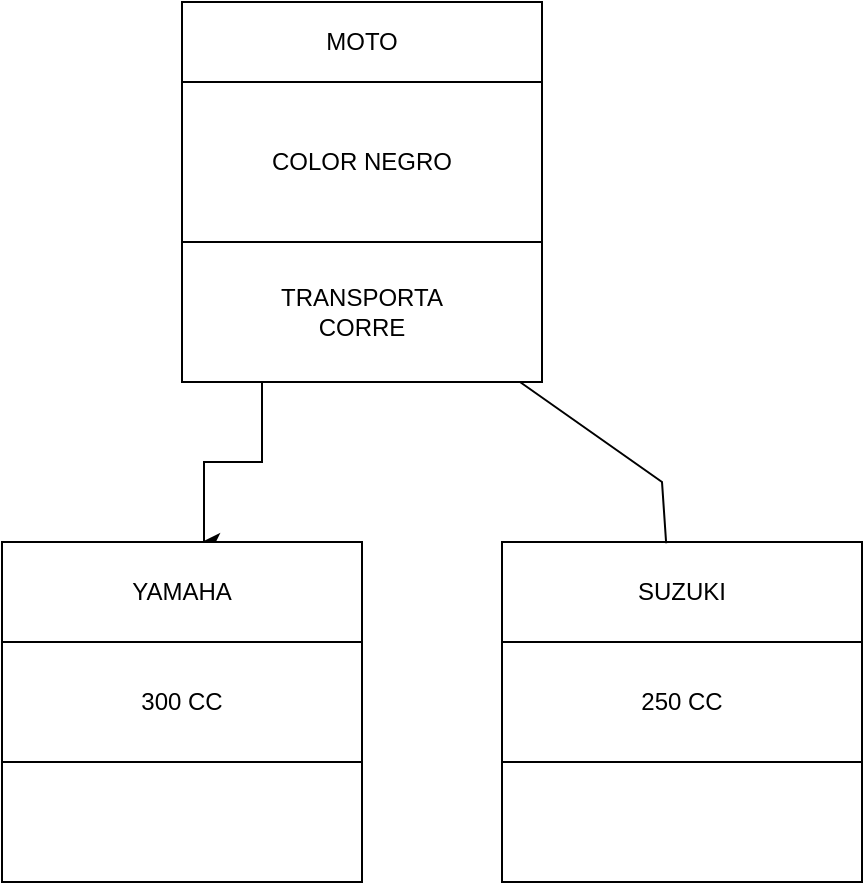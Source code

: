 <mxfile version="24.9.1" pages="5">
  <diagram name="Página-1" id="H8jlvOOQOQW4P7mihlmR">
    <mxGraphModel dx="794" dy="446" grid="1" gridSize="10" guides="1" tooltips="1" connect="1" arrows="1" fold="1" page="1" pageScale="1" pageWidth="827" pageHeight="1169" math="0" shadow="0">
      <root>
        <mxCell id="0" />
        <mxCell id="1" parent="0" />
        <mxCell id="ZNDgKBdRZQI9wkvJ1fDN-5" value="&lt;font style=&quot;vertical-align: inherit;&quot;&gt;&lt;font style=&quot;vertical-align: inherit;&quot;&gt;MOTO&lt;/font&gt;&lt;/font&gt;" style="rounded=0;whiteSpace=wrap;html=1;" vertex="1" parent="1">
          <mxGeometry x="270" y="40" width="180" height="40" as="geometry" />
        </mxCell>
        <mxCell id="ZNDgKBdRZQI9wkvJ1fDN-11" value="&lt;font style=&quot;vertical-align: inherit;&quot;&gt;&lt;font style=&quot;vertical-align: inherit;&quot;&gt;COLOR NEGRO&lt;/font&gt;&lt;/font&gt;" style="rounded=0;whiteSpace=wrap;html=1;" vertex="1" parent="1">
          <mxGeometry x="270" y="80" width="180" height="80" as="geometry" />
        </mxCell>
        <mxCell id="ZNDgKBdRZQI9wkvJ1fDN-13" style="edgeStyle=orthogonalEdgeStyle;rounded=0;orthogonalLoop=1;jettySize=auto;html=1;entryX=1;entryY=0;entryDx=0;entryDy=0;" edge="1" parent="1">
          <mxGeometry relative="1" as="geometry">
            <mxPoint x="280" y="310" as="targetPoint" />
            <mxPoint x="310" y="230" as="sourcePoint" />
            <Array as="points">
              <mxPoint x="310" y="270" />
              <mxPoint x="281" y="270" />
            </Array>
          </mxGeometry>
        </mxCell>
        <mxCell id="ZNDgKBdRZQI9wkvJ1fDN-12" value="&lt;font style=&quot;vertical-align: inherit;&quot;&gt;&lt;font style=&quot;vertical-align: inherit;&quot;&gt;TRANSPORTA&lt;/font&gt;&lt;/font&gt;&lt;div&gt;&lt;font style=&quot;vertical-align: inherit;&quot;&gt;&lt;font style=&quot;vertical-align: inherit;&quot;&gt;&lt;font style=&quot;vertical-align: inherit;&quot;&gt;&lt;font style=&quot;vertical-align: inherit;&quot;&gt;CORRE&lt;/font&gt;&lt;/font&gt;&lt;/font&gt;&lt;/font&gt;&lt;/div&gt;" style="rounded=0;whiteSpace=wrap;html=1;" vertex="1" parent="1">
          <mxGeometry x="270" y="160" width="180" height="70" as="geometry" />
        </mxCell>
        <mxCell id="ZNDgKBdRZQI9wkvJ1fDN-14" value="&lt;font style=&quot;vertical-align: inherit;&quot;&gt;&lt;font style=&quot;vertical-align: inherit;&quot;&gt;YAMAHA&lt;/font&gt;&lt;/font&gt;" style="rounded=0;whiteSpace=wrap;html=1;" vertex="1" parent="1">
          <mxGeometry x="180" y="310" width="180" height="50" as="geometry" />
        </mxCell>
        <mxCell id="ZNDgKBdRZQI9wkvJ1fDN-15" value="&lt;font style=&quot;vertical-align: inherit;&quot;&gt;&lt;font style=&quot;vertical-align: inherit;&quot;&gt;300 CC&lt;/font&gt;&lt;/font&gt;" style="rounded=0;whiteSpace=wrap;html=1;" vertex="1" parent="1">
          <mxGeometry x="180" y="360" width="180" height="60" as="geometry" />
        </mxCell>
        <mxCell id="ZNDgKBdRZQI9wkvJ1fDN-16" value="" style="rounded=0;whiteSpace=wrap;html=1;" vertex="1" parent="1">
          <mxGeometry x="180" y="420" width="180" height="60" as="geometry" />
        </mxCell>
        <mxCell id="ZNDgKBdRZQI9wkvJ1fDN-17" value="&lt;font style=&quot;vertical-align: inherit;&quot;&gt;&lt;font style=&quot;vertical-align: inherit;&quot;&gt;SUZUKI&lt;/font&gt;&lt;/font&gt;" style="rounded=0;whiteSpace=wrap;html=1;" vertex="1" parent="1">
          <mxGeometry x="430" y="310" width="180" height="50" as="geometry" />
        </mxCell>
        <mxCell id="ZNDgKBdRZQI9wkvJ1fDN-18" value="&lt;font style=&quot;vertical-align: inherit;&quot;&gt;&lt;font style=&quot;vertical-align: inherit;&quot;&gt;250 CC&lt;/font&gt;&lt;/font&gt;" style="rounded=0;whiteSpace=wrap;html=1;" vertex="1" parent="1">
          <mxGeometry x="430" y="360" width="180" height="60" as="geometry" />
        </mxCell>
        <mxCell id="ZNDgKBdRZQI9wkvJ1fDN-19" value="" style="rounded=0;whiteSpace=wrap;html=1;" vertex="1" parent="1">
          <mxGeometry x="430" y="420" width="180" height="60" as="geometry" />
        </mxCell>
        <mxCell id="ZNDgKBdRZQI9wkvJ1fDN-20" value="" style="endArrow=none;html=1;rounded=0;exitX=0.456;exitY=0.013;exitDx=0;exitDy=0;exitPerimeter=0;" edge="1" parent="1" source="ZNDgKBdRZQI9wkvJ1fDN-17">
          <mxGeometry width="50" height="50" relative="1" as="geometry">
            <mxPoint x="510" y="300" as="sourcePoint" />
            <mxPoint x="439" y="230" as="targetPoint" />
            <Array as="points">
              <mxPoint x="510" y="280" />
            </Array>
          </mxGeometry>
        </mxCell>
      </root>
    </mxGraphModel>
  </diagram>
  <diagram id="wL_SQJiPaLCsdT2YmAp6" name="Página-2">
    <mxGraphModel dx="794" dy="446" grid="1" gridSize="10" guides="1" tooltips="1" connect="1" arrows="1" fold="1" page="1" pageScale="1" pageWidth="827" pageHeight="1169" math="0" shadow="0">
      <root>
        <mxCell id="0" />
        <mxCell id="1" parent="0" />
        <mxCell id="eIKBd44Z_ZJCODi4lCeH-1" value="CARROS" style="rounded=0;whiteSpace=wrap;html=1;" vertex="1" parent="1">
          <mxGeometry x="270" y="40" width="180" height="40" as="geometry" />
        </mxCell>
        <mxCell id="eIKBd44Z_ZJCODi4lCeH-2" value="COLOR ROJO&amp;nbsp;&lt;div&gt;4 PUERTAS&lt;/div&gt;" style="rounded=0;whiteSpace=wrap;html=1;" vertex="1" parent="1">
          <mxGeometry x="270" y="80" width="180" height="80" as="geometry" />
        </mxCell>
        <mxCell id="eIKBd44Z_ZJCODi4lCeH-3" style="edgeStyle=orthogonalEdgeStyle;rounded=0;orthogonalLoop=1;jettySize=auto;html=1;entryX=1;entryY=0;entryDx=0;entryDy=0;" edge="1" parent="1">
          <mxGeometry relative="1" as="geometry">
            <mxPoint x="280" y="310" as="targetPoint" />
            <mxPoint x="310" y="230" as="sourcePoint" />
            <Array as="points">
              <mxPoint x="310" y="270" />
              <mxPoint x="281" y="270" />
            </Array>
          </mxGeometry>
        </mxCell>
        <mxCell id="eIKBd44Z_ZJCODi4lCeH-4" value="&lt;font style=&quot;vertical-align: inherit;&quot;&gt;&lt;font style=&quot;vertical-align: inherit;&quot;&gt;TRANSPORTA&lt;/font&gt;&lt;/font&gt;&lt;div&gt;&lt;font style=&quot;vertical-align: inherit;&quot;&gt;&lt;font style=&quot;vertical-align: inherit;&quot;&gt;&lt;font style=&quot;vertical-align: inherit;&quot;&gt;&lt;font style=&quot;vertical-align: inherit;&quot;&gt;CORRE&lt;/font&gt;&lt;/font&gt;&lt;/font&gt;&lt;/font&gt;&lt;/div&gt;" style="rounded=0;whiteSpace=wrap;html=1;" vertex="1" parent="1">
          <mxGeometry x="270" y="160" width="180" height="70" as="geometry" />
        </mxCell>
        <mxCell id="eIKBd44Z_ZJCODi4lCeH-5" value="CHEVROLET ACTIVA" style="rounded=0;whiteSpace=wrap;html=1;" vertex="1" parent="1">
          <mxGeometry x="180" y="310" width="180" height="50" as="geometry" />
        </mxCell>
        <mxCell id="eIKBd44Z_ZJCODi4lCeH-6" value="GRANDE" style="rounded=0;whiteSpace=wrap;html=1;" vertex="1" parent="1">
          <mxGeometry x="180" y="360" width="180" height="60" as="geometry" />
        </mxCell>
        <mxCell id="eIKBd44Z_ZJCODi4lCeH-7" value="TODO TERRENO" style="rounded=0;whiteSpace=wrap;html=1;" vertex="1" parent="1">
          <mxGeometry x="180" y="420" width="180" height="60" as="geometry" />
        </mxCell>
        <mxCell id="eIKBd44Z_ZJCODi4lCeH-8" value="KIA PICANTO" style="rounded=0;whiteSpace=wrap;html=1;" vertex="1" parent="1">
          <mxGeometry x="430" y="310" width="180" height="50" as="geometry" />
        </mxCell>
        <mxCell id="eIKBd44Z_ZJCODi4lCeH-9" value="PEQUEÑO" style="rounded=0;whiteSpace=wrap;html=1;" vertex="1" parent="1">
          <mxGeometry x="430" y="360" width="180" height="60" as="geometry" />
        </mxCell>
        <mxCell id="eIKBd44Z_ZJCODi4lCeH-10" value="PARA CIUDAD" style="rounded=0;whiteSpace=wrap;html=1;" vertex="1" parent="1">
          <mxGeometry x="430" y="420" width="180" height="60" as="geometry" />
        </mxCell>
        <mxCell id="eIKBd44Z_ZJCODi4lCeH-11" value="" style="endArrow=none;html=1;rounded=0;exitX=0.456;exitY=0.013;exitDx=0;exitDy=0;exitPerimeter=0;" edge="1" parent="1" source="eIKBd44Z_ZJCODi4lCeH-8">
          <mxGeometry width="50" height="50" relative="1" as="geometry">
            <mxPoint x="510" y="300" as="sourcePoint" />
            <mxPoint x="439" y="230" as="targetPoint" />
            <Array as="points">
              <mxPoint x="510" y="280" />
            </Array>
          </mxGeometry>
        </mxCell>
      </root>
    </mxGraphModel>
  </diagram>
  <diagram id="eqZs8QUrCHVxLdTJcohT" name="Página-3">
    <mxGraphModel dx="794" dy="446" grid="1" gridSize="10" guides="1" tooltips="1" connect="1" arrows="1" fold="1" page="1" pageScale="1" pageWidth="827" pageHeight="1169" math="0" shadow="0">
      <root>
        <mxCell id="0" />
        <mxCell id="1" parent="0" />
        <mxCell id="W0BWVENN7PG54V4CuoMm-1" value="CELULAR" style="rounded=0;whiteSpace=wrap;html=1;" vertex="1" parent="1">
          <mxGeometry x="270" y="40" width="180" height="40" as="geometry" />
        </mxCell>
        <mxCell id="W0BWVENN7PG54V4CuoMm-2" value="COLOR NEGRO&amp;nbsp;&lt;div&gt;PANTALLA TACTIL&amp;nbsp;&lt;/div&gt;&lt;div&gt;CUADRADO&lt;/div&gt;" style="rounded=0;whiteSpace=wrap;html=1;" vertex="1" parent="1">
          <mxGeometry x="270" y="80" width="180" height="80" as="geometry" />
        </mxCell>
        <mxCell id="W0BWVENN7PG54V4CuoMm-3" style="edgeStyle=orthogonalEdgeStyle;rounded=0;orthogonalLoop=1;jettySize=auto;html=1;entryX=1;entryY=0;entryDx=0;entryDy=0;" edge="1" parent="1">
          <mxGeometry relative="1" as="geometry">
            <mxPoint x="280" y="310" as="targetPoint" />
            <mxPoint x="310" y="230" as="sourcePoint" />
            <Array as="points">
              <mxPoint x="310" y="270" />
              <mxPoint x="281" y="270" />
            </Array>
          </mxGeometry>
        </mxCell>
        <mxCell id="W0BWVENN7PG54V4CuoMm-4" value="COMUNICA&amp;nbsp;&lt;div&gt;LINTERNA&amp;nbsp;&lt;/div&gt;&lt;div&gt;NAVEGA EN INTERNET&lt;/div&gt;" style="rounded=0;whiteSpace=wrap;html=1;" vertex="1" parent="1">
          <mxGeometry x="270" y="160" width="180" height="70" as="geometry" />
        </mxCell>
        <mxCell id="W0BWVENN7PG54V4CuoMm-5" value="SAMSUNG A24" style="rounded=0;whiteSpace=wrap;html=1;" vertex="1" parent="1">
          <mxGeometry x="180" y="310" width="180" height="50" as="geometry" />
        </mxCell>
        <mxCell id="W0BWVENN7PG54V4CuoMm-6" value="GRANDE&lt;div&gt;PESADO&lt;/div&gt;" style="rounded=0;whiteSpace=wrap;html=1;" vertex="1" parent="1">
          <mxGeometry x="180" y="360" width="180" height="60" as="geometry" />
        </mxCell>
        <mxCell id="W0BWVENN7PG54V4CuoMm-7" value="ASISTENTE EY GOOGLE" style="rounded=0;whiteSpace=wrap;html=1;" vertex="1" parent="1">
          <mxGeometry x="180" y="420" width="180" height="60" as="geometry" />
        </mxCell>
        <mxCell id="W0BWVENN7PG54V4CuoMm-8" value="IPHONE 13" style="rounded=0;whiteSpace=wrap;html=1;" vertex="1" parent="1">
          <mxGeometry x="430" y="310" width="180" height="50" as="geometry" />
        </mxCell>
        <mxCell id="W0BWVENN7PG54V4CuoMm-9" value="MEDIANO&amp;nbsp;&lt;div&gt;LIVIANO&lt;/div&gt;" style="rounded=0;whiteSpace=wrap;html=1;" vertex="1" parent="1">
          <mxGeometry x="430" y="360" width="180" height="60" as="geometry" />
        </mxCell>
        <mxCell id="W0BWVENN7PG54V4CuoMm-10" value="ASISTENTE EY SIRI" style="rounded=0;whiteSpace=wrap;html=1;" vertex="1" parent="1">
          <mxGeometry x="430" y="420" width="180" height="60" as="geometry" />
        </mxCell>
        <mxCell id="W0BWVENN7PG54V4CuoMm-11" value="" style="endArrow=none;html=1;rounded=0;exitX=0.456;exitY=0.013;exitDx=0;exitDy=0;exitPerimeter=0;" edge="1" parent="1" source="W0BWVENN7PG54V4CuoMm-8">
          <mxGeometry width="50" height="50" relative="1" as="geometry">
            <mxPoint x="510" y="300" as="sourcePoint" />
            <mxPoint x="439" y="230" as="targetPoint" />
            <Array as="points">
              <mxPoint x="510" y="280" />
            </Array>
          </mxGeometry>
        </mxCell>
      </root>
    </mxGraphModel>
  </diagram>
  <diagram id="aYUwqDzcFKaNsKH6mbHn" name="Página-4">
    <mxGraphModel dx="794" dy="446" grid="1" gridSize="10" guides="1" tooltips="1" connect="1" arrows="1" fold="1" page="1" pageScale="1" pageWidth="827" pageHeight="1169" math="0" shadow="0">
      <root>
        <mxCell id="0" />
        <mxCell id="1" parent="0" />
        <mxCell id="4Z2JBdWwE7xvtwUYh_be-1" value="LIBRO" style="rounded=0;whiteSpace=wrap;html=1;" vertex="1" parent="1">
          <mxGeometry x="270" y="40" width="180" height="40" as="geometry" />
        </mxCell>
        <mxCell id="4Z2JBdWwE7xvtwUYh_be-2" value="BENITO PEREZ GALDOS" style="rounded=0;whiteSpace=wrap;html=1;" vertex="1" parent="1">
          <mxGeometry x="270" y="80" width="180" height="80" as="geometry" />
        </mxCell>
        <mxCell id="4Z2JBdWwE7xvtwUYh_be-3" style="edgeStyle=orthogonalEdgeStyle;rounded=0;orthogonalLoop=1;jettySize=auto;html=1;entryX=1;entryY=0;entryDx=0;entryDy=0;" edge="1" parent="1">
          <mxGeometry relative="1" as="geometry">
            <mxPoint x="280" y="310" as="targetPoint" />
            <mxPoint x="310" y="230" as="sourcePoint" />
            <Array as="points">
              <mxPoint x="310" y="270" />
              <mxPoint x="281" y="270" />
            </Array>
          </mxGeometry>
        </mxCell>
        <mxCell id="4Z2JBdWwE7xvtwUYh_be-4" value="PRESTAR&amp;nbsp;&lt;div&gt;LEER&amp;nbsp;&lt;/div&gt;&lt;div&gt;DEVOLVER&lt;/div&gt;" style="rounded=0;whiteSpace=wrap;html=1;" vertex="1" parent="1">
          <mxGeometry x="270" y="160" width="180" height="70" as="geometry" />
        </mxCell>
        <mxCell id="4Z2JBdWwE7xvtwUYh_be-5" value="MARIANELA" style="rounded=0;whiteSpace=wrap;html=1;" vertex="1" parent="1">
          <mxGeometry x="180" y="310" width="180" height="50" as="geometry" />
        </mxCell>
        <mxCell id="4Z2JBdWwE7xvtwUYh_be-6" value="ESCRITO EN 1878" style="rounded=0;whiteSpace=wrap;html=1;" vertex="1" parent="1">
          <mxGeometry x="180" y="360" width="180" height="60" as="geometry" />
        </mxCell>
        <mxCell id="4Z2JBdWwE7xvtwUYh_be-7" value="" style="rounded=0;whiteSpace=wrap;html=1;" vertex="1" parent="1">
          <mxGeometry x="180" y="420" width="180" height="60" as="geometry" />
        </mxCell>
        <mxCell id="4Z2JBdWwE7xvtwUYh_be-8" value="DOÑA PERFECTA" style="rounded=0;whiteSpace=wrap;html=1;" vertex="1" parent="1">
          <mxGeometry x="430" y="310" width="180" height="50" as="geometry" />
        </mxCell>
        <mxCell id="4Z2JBdWwE7xvtwUYh_be-9" value="ESCRITO EN 1876" style="rounded=0;whiteSpace=wrap;html=1;" vertex="1" parent="1">
          <mxGeometry x="430" y="360" width="180" height="60" as="geometry" />
        </mxCell>
        <mxCell id="4Z2JBdWwE7xvtwUYh_be-10" value="" style="rounded=0;whiteSpace=wrap;html=1;" vertex="1" parent="1">
          <mxGeometry x="430" y="420" width="180" height="60" as="geometry" />
        </mxCell>
        <mxCell id="4Z2JBdWwE7xvtwUYh_be-11" value="" style="endArrow=none;html=1;rounded=0;exitX=0.456;exitY=0.013;exitDx=0;exitDy=0;exitPerimeter=0;" edge="1" parent="1" source="4Z2JBdWwE7xvtwUYh_be-8">
          <mxGeometry width="50" height="50" relative="1" as="geometry">
            <mxPoint x="510" y="300" as="sourcePoint" />
            <mxPoint x="439" y="230" as="targetPoint" />
            <Array as="points">
              <mxPoint x="510" y="280" />
            </Array>
          </mxGeometry>
        </mxCell>
      </root>
    </mxGraphModel>
  </diagram>
  <diagram id="zL8yJC1BT1aXJDbxRSeG" name="Página-5">
    <mxGraphModel dx="794" dy="446" grid="1" gridSize="10" guides="1" tooltips="1" connect="1" arrows="1" fold="1" page="1" pageScale="1" pageWidth="827" pageHeight="1169" math="0" shadow="0">
      <root>
        <mxCell id="0" />
        <mxCell id="1" parent="0" />
        <mxCell id="1dTzUb-6E0MeoRsyOZOh-1" value="PAN" style="rounded=0;whiteSpace=wrap;html=1;" vertex="1" parent="1">
          <mxGeometry x="270" y="40" width="180" height="40" as="geometry" />
        </mxCell>
        <mxCell id="1dTzUb-6E0MeoRsyOZOh-2" value="COLOR&amp;nbsp;&lt;div&gt;TEXTURA&lt;/div&gt;" style="rounded=0;whiteSpace=wrap;html=1;" vertex="1" parent="1">
          <mxGeometry x="270" y="80" width="180" height="80" as="geometry" />
        </mxCell>
        <mxCell id="1dTzUb-6E0MeoRsyOZOh-3" style="edgeStyle=orthogonalEdgeStyle;rounded=0;orthogonalLoop=1;jettySize=auto;html=1;entryX=1;entryY=0;entryDx=0;entryDy=0;" edge="1" parent="1">
          <mxGeometry relative="1" as="geometry">
            <mxPoint x="280" y="310" as="targetPoint" />
            <mxPoint x="310" y="230" as="sourcePoint" />
            <Array as="points">
              <mxPoint x="310" y="270" />
              <mxPoint x="281" y="270" />
            </Array>
          </mxGeometry>
        </mxCell>
        <mxCell id="1dTzUb-6E0MeoRsyOZOh-4" value="" style="rounded=0;whiteSpace=wrap;html=1;" vertex="1" parent="1">
          <mxGeometry x="270" y="160" width="180" height="70" as="geometry" />
        </mxCell>
        <mxCell id="1dTzUb-6E0MeoRsyOZOh-5" value="PAN DE CHOCOLATE" style="rounded=0;whiteSpace=wrap;html=1;" vertex="1" parent="1">
          <mxGeometry x="180" y="310" width="180" height="50" as="geometry" />
        </mxCell>
        <mxCell id="1dTzUb-6E0MeoRsyOZOh-6" value="SABOR DULCE" style="rounded=0;whiteSpace=wrap;html=1;" vertex="1" parent="1">
          <mxGeometry x="180" y="360" width="180" height="60" as="geometry" />
        </mxCell>
        <mxCell id="1dTzUb-6E0MeoRsyOZOh-7" value="" style="rounded=0;whiteSpace=wrap;html=1;" vertex="1" parent="1">
          <mxGeometry x="180" y="420" width="180" height="60" as="geometry" />
        </mxCell>
        <mxCell id="1dTzUb-6E0MeoRsyOZOh-8" value="PAN DE AGUA" style="rounded=0;whiteSpace=wrap;html=1;" vertex="1" parent="1">
          <mxGeometry x="430" y="310" width="180" height="50" as="geometry" />
        </mxCell>
        <mxCell id="1dTzUb-6E0MeoRsyOZOh-9" value="SABOR INSIPIDO&amp;nbsp;" style="rounded=0;whiteSpace=wrap;html=1;" vertex="1" parent="1">
          <mxGeometry x="430" y="360" width="180" height="60" as="geometry" />
        </mxCell>
        <mxCell id="1dTzUb-6E0MeoRsyOZOh-10" value="" style="rounded=0;whiteSpace=wrap;html=1;" vertex="1" parent="1">
          <mxGeometry x="430" y="420" width="180" height="60" as="geometry" />
        </mxCell>
        <mxCell id="1dTzUb-6E0MeoRsyOZOh-11" value="" style="endArrow=none;html=1;rounded=0;exitX=0.456;exitY=0.013;exitDx=0;exitDy=0;exitPerimeter=0;" edge="1" parent="1" source="1dTzUb-6E0MeoRsyOZOh-8">
          <mxGeometry width="50" height="50" relative="1" as="geometry">
            <mxPoint x="510" y="300" as="sourcePoint" />
            <mxPoint x="439" y="230" as="targetPoint" />
            <Array as="points">
              <mxPoint x="510" y="280" />
            </Array>
          </mxGeometry>
        </mxCell>
      </root>
    </mxGraphModel>
  </diagram>
</mxfile>
